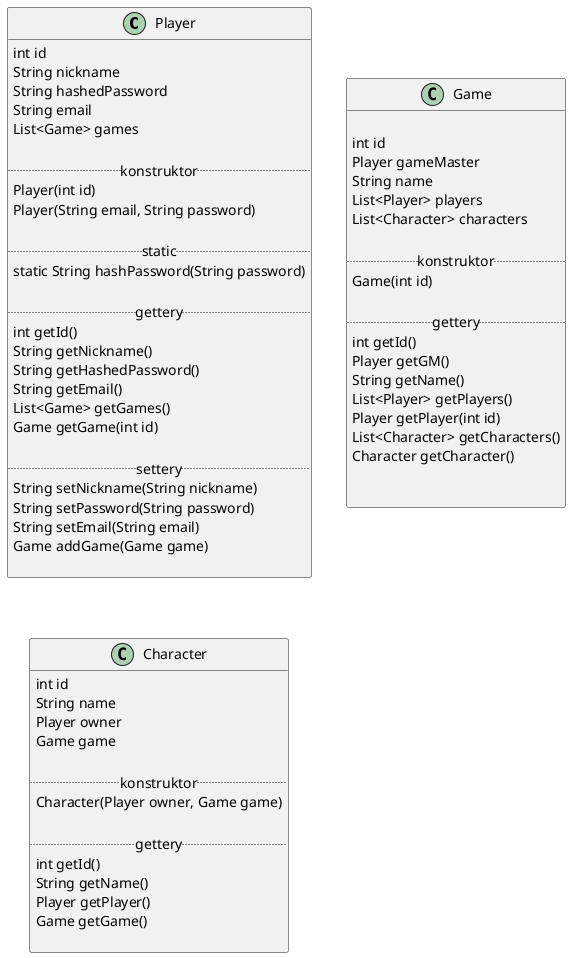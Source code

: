 @startuml

class "Player" {
    int id
    String nickname
    String hashedPassword
    String email
    List<Game> games

    .. konstruktor ..
    Player(int id)
    Player(String email, String password)

    .. static ..
    static String hashPassword(String password)

    .. gettery ..
    int getId()
    String getNickname()
    String getHashedPassword()
    String getEmail()
    List<Game> getGames()
    Game getGame(int id)

    .. settery ..
    String setNickname(String nickname)
    String setPassword(String password)
    String setEmail(String email)
    Game addGame(Game game)

}

class "Game"{
    
    int id
    Player gameMaster
    String name
    List<Player> players
    List<Character> characters

    .. konstruktor ..
    Game(int id)

    .. gettery ..
    int getId()
    Player getGM()
    String getName()
    List<Player> getPlayers()
    Player getPlayer(int id)
    List<Character> getCharacters()
    Character getCharacter()


}


class "Character"{
    int id
    String name
    Player owner
    Game game

    .. konstruktor ..
    Character(Player owner, Game game)

    .. gettery ..
    int getId()
    String getName()
    Player getPlayer()
    Game getGame()

}


@enduml